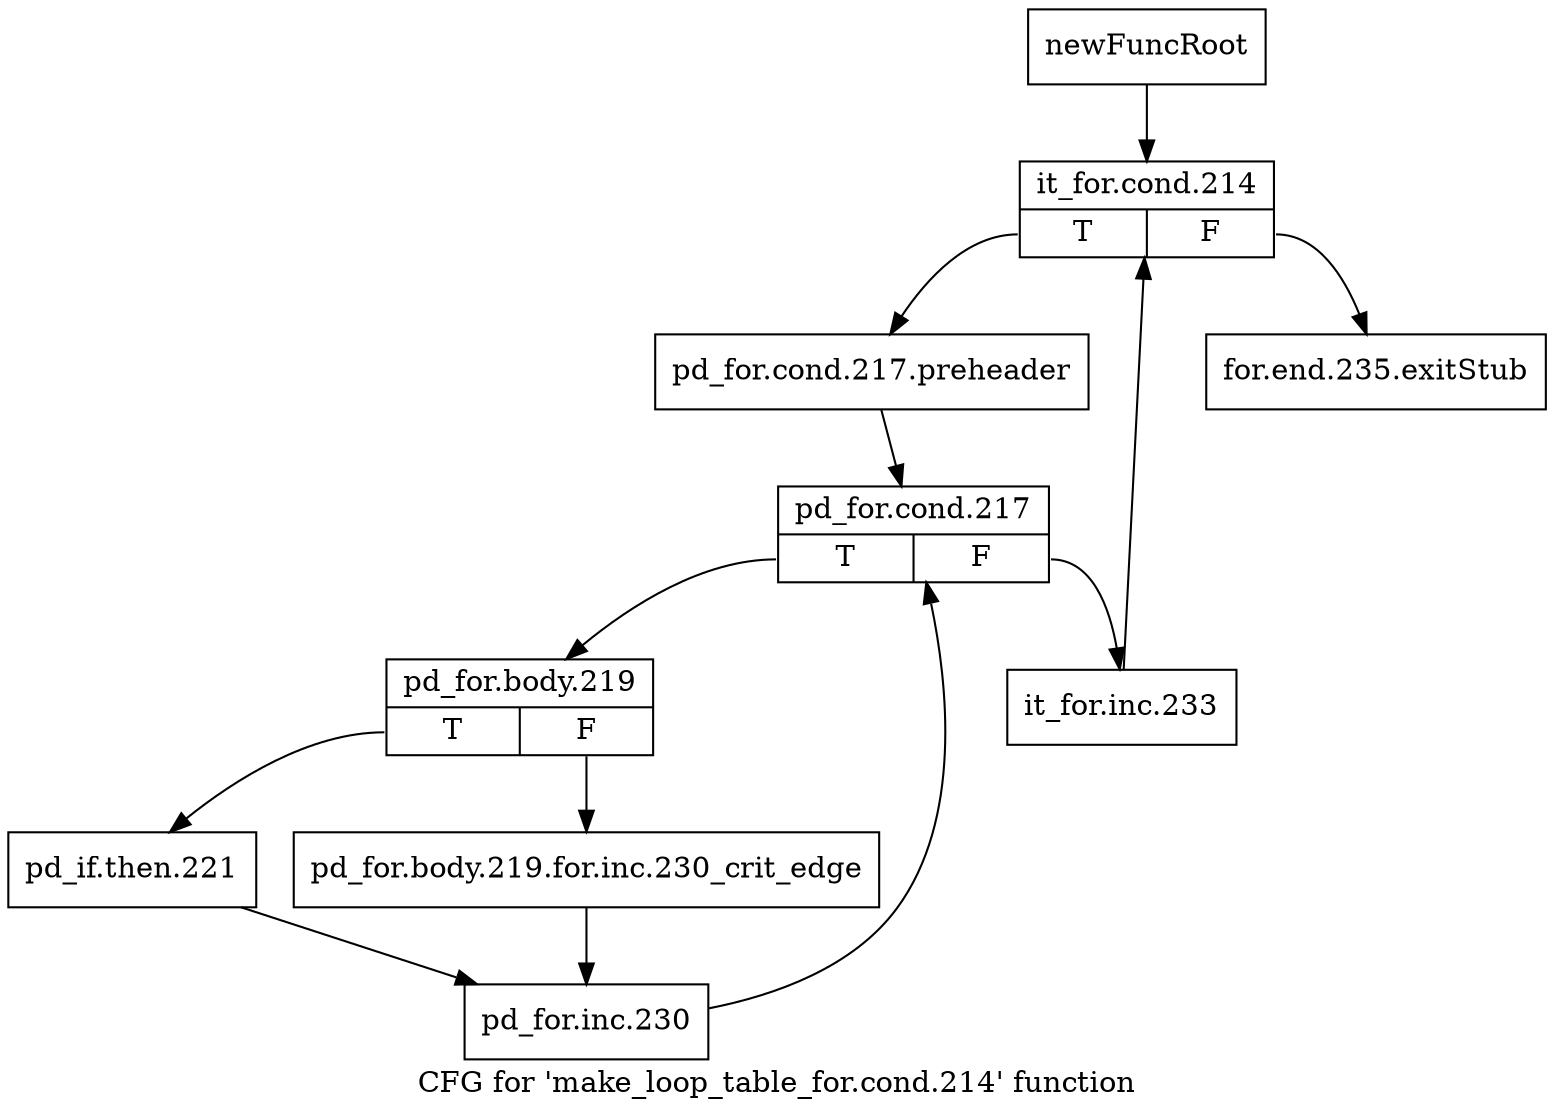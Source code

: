 digraph "CFG for 'make_loop_table_for.cond.214' function" {
	label="CFG for 'make_loop_table_for.cond.214' function";

	Node0x1a24210 [shape=record,label="{newFuncRoot}"];
	Node0x1a24210 -> Node0x1a242b0;
	Node0x1a24260 [shape=record,label="{for.end.235.exitStub}"];
	Node0x1a242b0 [shape=record,label="{it_for.cond.214|{<s0>T|<s1>F}}"];
	Node0x1a242b0:s0 -> Node0x1a24300;
	Node0x1a242b0:s1 -> Node0x1a24260;
	Node0x1a24300 [shape=record,label="{pd_for.cond.217.preheader}"];
	Node0x1a24300 -> Node0x1a24350;
	Node0x1a24350 [shape=record,label="{pd_for.cond.217|{<s0>T|<s1>F}}"];
	Node0x1a24350:s0 -> Node0x1a243f0;
	Node0x1a24350:s1 -> Node0x1a243a0;
	Node0x1a243a0 [shape=record,label="{it_for.inc.233}"];
	Node0x1a243a0 -> Node0x1a242b0;
	Node0x1a243f0 [shape=record,label="{pd_for.body.219|{<s0>T|<s1>F}}"];
	Node0x1a243f0:s0 -> Node0x1a24490;
	Node0x1a243f0:s1 -> Node0x1a24440;
	Node0x1a24440 [shape=record,label="{pd_for.body.219.for.inc.230_crit_edge}"];
	Node0x1a24440 -> Node0x1a244e0;
	Node0x1a24490 [shape=record,label="{pd_if.then.221}"];
	Node0x1a24490 -> Node0x1a244e0;
	Node0x1a244e0 [shape=record,label="{pd_for.inc.230}"];
	Node0x1a244e0 -> Node0x1a24350;
}
